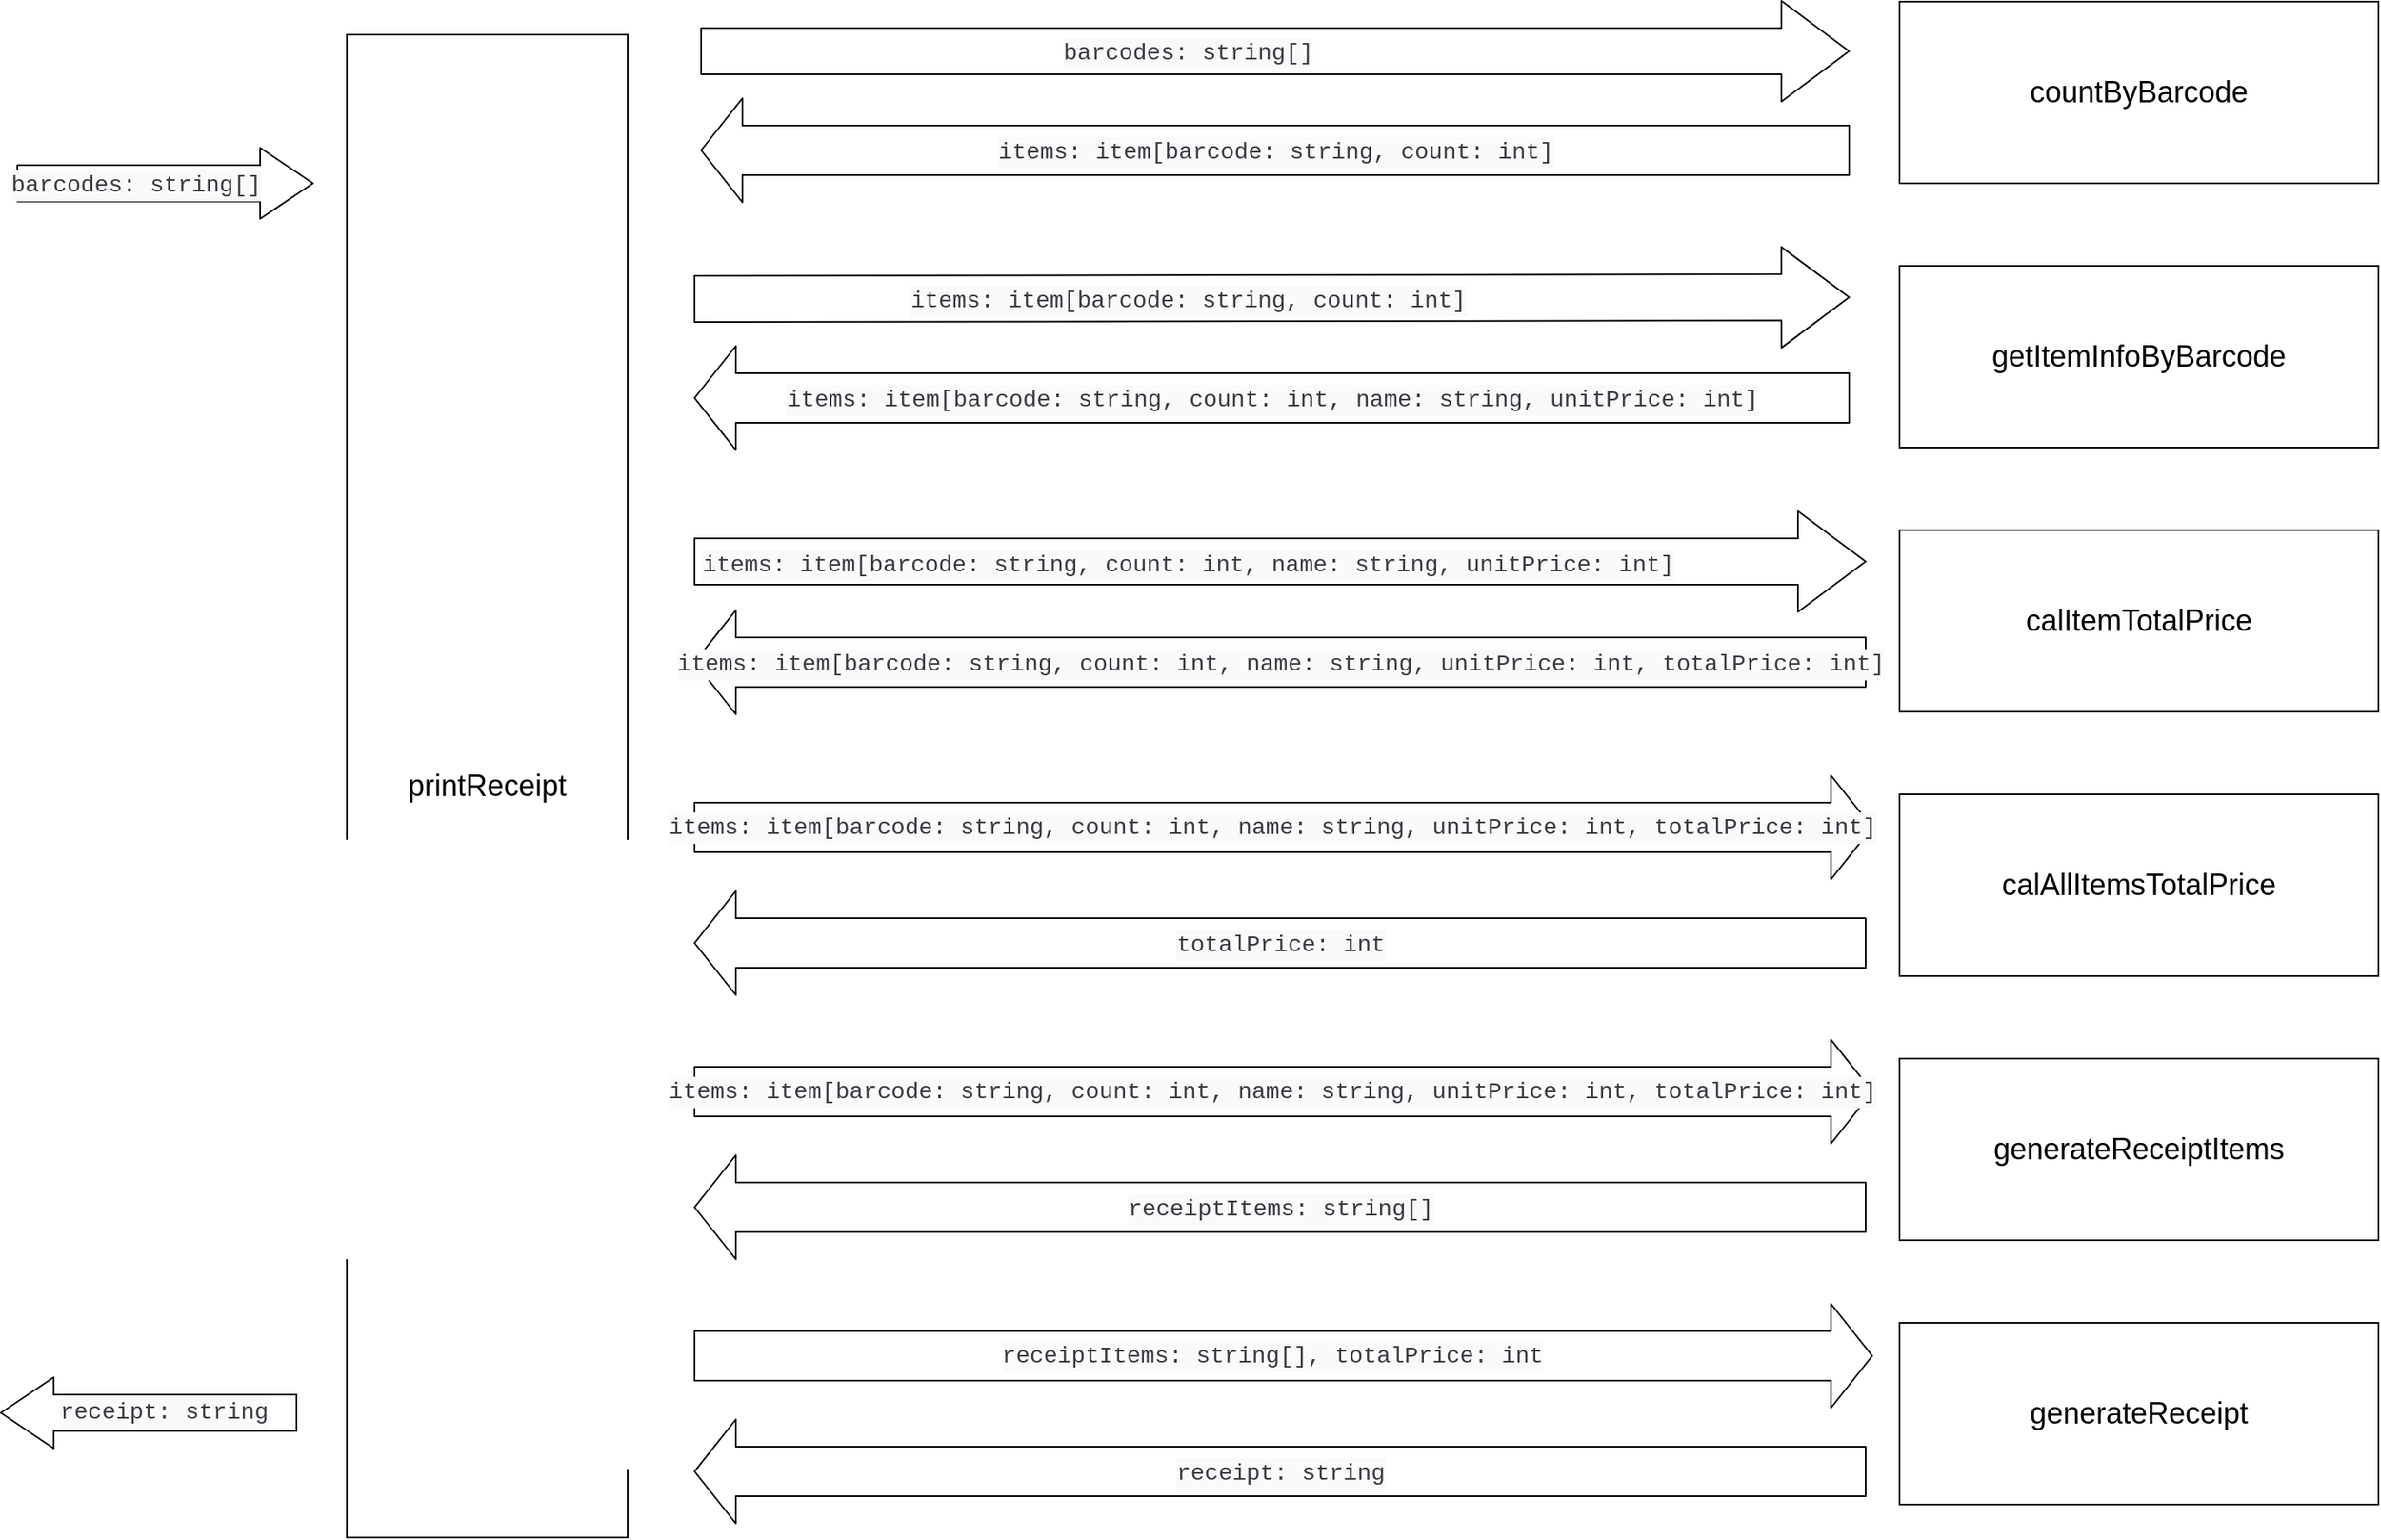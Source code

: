 <mxfile version="13.1.3">
    <diagram id="6hGFLwfOUW9BJ-s0fimq" name="Page-1">
        <mxGraphModel dx="2187" dy="715" grid="0" gridSize="10" guides="1" tooltips="1" connect="1" arrows="1" fold="1" page="1" pageScale="1" pageWidth="827" pageHeight="1169" math="0" shadow="0">
            <root>
                <mxCell id="0"/>
                <mxCell id="1" parent="0"/>
                <mxCell id="2" value="&lt;font style=&quot;font-size: 18px&quot;&gt;printReceipt&lt;/font&gt;" style="rounded=0;whiteSpace=wrap;html=1;" parent="1" vertex="1">
                    <mxGeometry x="-590" y="80" width="170" height="910" as="geometry"/>
                </mxCell>
                <mxCell id="3" value="" style="shape=flexArrow;endArrow=classic;html=1;width=22;endSize=10.33;" parent="1" edge="1">
                    <mxGeometry width="50" height="50" relative="1" as="geometry">
                        <mxPoint x="-790" y="170" as="sourcePoint"/>
                        <mxPoint x="-610" y="170" as="targetPoint"/>
                    </mxGeometry>
                </mxCell>
                <mxCell id="6" value="" style="shape=flexArrow;endArrow=classic;html=1;width=22;endSize=10.33;" parent="1" edge="1">
                    <mxGeometry width="50" height="50" relative="1" as="geometry">
                        <mxPoint x="-620" y="914.5" as="sourcePoint"/>
                        <mxPoint x="-800" y="914.5" as="targetPoint"/>
                    </mxGeometry>
                </mxCell>
                <mxCell id="8" value="&lt;font style=&quot;font-size: 18px&quot;&gt;countByBarcode&lt;/font&gt;" style="rounded=0;whiteSpace=wrap;html=1;" parent="1" vertex="1">
                    <mxGeometry x="350" y="60" width="290" height="110" as="geometry"/>
                </mxCell>
                <mxCell id="9" value="" style="shape=flexArrow;endArrow=classic;html=1;endWidth=32;endSize=13.33;width=28;" parent="1" edge="1">
                    <mxGeometry width="50" height="50" relative="1" as="geometry">
                        <mxPoint x="-376" y="90" as="sourcePoint"/>
                        <mxPoint x="320" y="90" as="targetPoint"/>
                    </mxGeometry>
                </mxCell>
                <mxCell id="13" value="" style="shape=flexArrow;endArrow=classic;html=1;endWidth=32;endSize=8;width=30;" parent="1" edge="1">
                    <mxGeometry width="50" height="50" relative="1" as="geometry">
                        <mxPoint x="320" y="150" as="sourcePoint"/>
                        <mxPoint x="-376" y="150" as="targetPoint"/>
                    </mxGeometry>
                </mxCell>
                <mxCell id="14" value="&lt;div style=&quot;color: rgb(56 , 58 , 66) ; background-color: rgb(250 , 250 , 250) ; font-family: &amp;#34;consolas&amp;#34; , &amp;#34;courier new&amp;#34; , monospace ; font-size: 14px ; line-height: 19px&quot;&gt;items:&amp;nbsp;item[barcode:&amp;nbsp;string,&amp;nbsp;count:&amp;nbsp;int]&lt;/div&gt;" style="edgeLabel;html=1;align=center;verticalAlign=middle;resizable=0;points=[];" parent="13" vertex="1" connectable="0">
                    <mxGeometry x="0.083" relative="1" as="geometry">
                        <mxPoint x="29" y="0.5" as="offset"/>
                    </mxGeometry>
                </mxCell>
                <mxCell id="16" value="&lt;font style=&quot;font-size: 18px&quot;&gt;getItemInfoByBarcode&lt;/font&gt;" style="rounded=0;whiteSpace=wrap;html=1;" parent="1" vertex="1">
                    <mxGeometry x="350" y="220" width="290" height="110" as="geometry"/>
                </mxCell>
                <mxCell id="17" value="" style="shape=flexArrow;endArrow=classic;html=1;endWidth=32;endSize=13.33;width=28;" parent="1" edge="1">
                    <mxGeometry width="50" height="50" relative="1" as="geometry">
                        <mxPoint x="-380" y="240" as="sourcePoint"/>
                        <mxPoint x="320" y="239" as="targetPoint"/>
                    </mxGeometry>
                </mxCell>
                <mxCell id="19" value="" style="shape=flexArrow;endArrow=classic;html=1;endWidth=32;endSize=8;width=30;" parent="1" edge="1">
                    <mxGeometry width="50" height="50" relative="1" as="geometry">
                        <mxPoint x="320" y="300" as="sourcePoint"/>
                        <mxPoint x="-380" y="300" as="targetPoint"/>
                    </mxGeometry>
                </mxCell>
                <mxCell id="20" value="&lt;div style=&quot;color: rgb(56 , 58 , 66) ; background-color: rgb(250 , 250 , 250) ; font-family: &amp;#34;consolas&amp;#34; , &amp;#34;courier new&amp;#34; , monospace ; font-size: 14px ; line-height: 19px&quot;&gt;&lt;div style=&quot;font-family: &amp;#34;consolas&amp;#34; , &amp;#34;courier new&amp;#34; , monospace ; line-height: 19px&quot;&gt;items:&amp;nbsp;item[barcode:&amp;nbsp;string,&amp;nbsp;count:&amp;nbsp;int,&amp;nbsp;name:&amp;nbsp;string,&amp;nbsp;unitPrice:&amp;nbsp;int]&lt;/div&gt;&lt;/div&gt;" style="edgeLabel;html=1;align=center;verticalAlign=middle;resizable=0;points=[];" parent="19" vertex="1" connectable="0">
                    <mxGeometry x="0.083" relative="1" as="geometry">
                        <mxPoint x="29" y="0.5" as="offset"/>
                    </mxGeometry>
                </mxCell>
                <mxCell id="21" value="&lt;div style=&quot;color: rgb(56 , 58 , 66) ; background-color: rgb(250 , 250 , 250) ; font-family: &amp;#34;consolas&amp;#34; , &amp;#34;courier new&amp;#34; , monospace ; font-size: 14px ; line-height: 19px&quot;&gt;items:&amp;nbsp;item[barcode:&amp;nbsp;string,&amp;nbsp;count:&amp;nbsp;int]&lt;/div&gt;" style="edgeLabel;html=1;align=center;verticalAlign=middle;resizable=0;points=[];" parent="1" vertex="1" connectable="0">
                    <mxGeometry x="-110" y="240" as="geometry">
                        <mxPoint x="29" y="0.5" as="offset"/>
                    </mxGeometry>
                </mxCell>
                <mxCell id="22" value="&lt;div style=&quot;color: rgb(56 , 58 , 66) ; background-color: rgb(250 , 250 , 250) ; font-family: &amp;#34;consolas&amp;#34; , &amp;#34;courier new&amp;#34; , monospace ; font-size: 14px ; line-height: 19px&quot;&gt;barcodes: string[]&lt;/div&gt;" style="edgeLabel;html=1;align=center;verticalAlign=middle;resizable=0;points=[];" parent="1" vertex="1" connectable="0">
                    <mxGeometry x="-110" y="90" as="geometry">
                        <mxPoint x="29" y="0.5" as="offset"/>
                    </mxGeometry>
                </mxCell>
                <mxCell id="23" value="&lt;font style=&quot;font-size: 18px&quot;&gt;calItemTotalPrice&lt;/font&gt;" style="rounded=0;whiteSpace=wrap;html=1;" parent="1" vertex="1">
                    <mxGeometry x="350" y="380" width="290" height="110" as="geometry"/>
                </mxCell>
                <mxCell id="24" value="" style="shape=flexArrow;endArrow=classic;html=1;endWidth=32;endSize=13.33;width=28;" parent="1" edge="1">
                    <mxGeometry width="50" height="50" relative="1" as="geometry">
                        <mxPoint x="-380" y="399" as="sourcePoint"/>
                        <mxPoint x="330" y="399" as="targetPoint"/>
                    </mxGeometry>
                </mxCell>
                <mxCell id="25" value="" style="shape=flexArrow;endArrow=classic;html=1;endWidth=32;endSize=8;width=30;" parent="1" edge="1">
                    <mxGeometry width="50" height="50" relative="1" as="geometry">
                        <mxPoint x="330" y="460" as="sourcePoint"/>
                        <mxPoint x="-380" y="460" as="targetPoint"/>
                    </mxGeometry>
                </mxCell>
                <mxCell id="26" value="&lt;div style=&quot;color: rgb(56 , 58 , 66) ; background-color: rgb(250 , 250 , 250) ; font-family: &amp;#34;consolas&amp;#34; , &amp;#34;courier new&amp;#34; , monospace ; font-size: 14px ; line-height: 19px&quot;&gt;&lt;div style=&quot;font-family: &amp;#34;consolas&amp;#34; , &amp;#34;courier new&amp;#34; , monospace ; line-height: 19px&quot;&gt;&lt;div style=&quot;font-family: &amp;#34;consolas&amp;#34; , &amp;#34;courier new&amp;#34; , monospace ; line-height: 19px&quot;&gt;items:&amp;nbsp;item[barcode:&amp;nbsp;string,&amp;nbsp;count:&amp;nbsp;int,&amp;nbsp;name:&amp;nbsp;string,&amp;nbsp;unitPrice:&amp;nbsp;int,&amp;nbsp;totalPrice:&amp;nbsp;int]&lt;/div&gt;&lt;/div&gt;&lt;/div&gt;" style="edgeLabel;html=1;align=center;verticalAlign=middle;resizable=0;points=[];" parent="25" vertex="1" connectable="0">
                    <mxGeometry x="0.083" relative="1" as="geometry">
                        <mxPoint x="29" y="0.5" as="offset"/>
                    </mxGeometry>
                </mxCell>
                <mxCell id="27" value="&lt;div style=&quot;color: rgb(56 , 58 , 66) ; background-color: rgb(250 , 250 , 250) ; font-family: &amp;#34;consolas&amp;#34; , &amp;#34;courier new&amp;#34; , monospace ; font-size: 14px ; line-height: 19px&quot;&gt;&lt;div style=&quot;font-family: &amp;#34;consolas&amp;#34; , &amp;#34;courier new&amp;#34; , monospace ; line-height: 19px&quot;&gt;items:&amp;nbsp;item[barcode:&amp;nbsp;string,&amp;nbsp;count:&amp;nbsp;int,&amp;nbsp;name:&amp;nbsp;string,&amp;nbsp;unitPrice:&amp;nbsp;int]&lt;/div&gt;&lt;/div&gt;" style="edgeLabel;html=1;align=center;verticalAlign=middle;resizable=0;points=[];" parent="1" vertex="1" connectable="0">
                    <mxGeometry x="-110" y="400" as="geometry">
                        <mxPoint x="29" y="0.5" as="offset"/>
                    </mxGeometry>
                </mxCell>
                <mxCell id="28" value="&lt;font style=&quot;font-size: 18px&quot;&gt;calAllItemsTotalPrice&lt;/font&gt;" style="rounded=0;whiteSpace=wrap;html=1;" parent="1" vertex="1">
                    <mxGeometry x="350" y="540" width="290" height="110" as="geometry"/>
                </mxCell>
                <mxCell id="30" value="" style="shape=flexArrow;endArrow=classic;html=1;endWidth=32;endSize=8;width=30;" parent="1" edge="1">
                    <mxGeometry width="50" height="50" relative="1" as="geometry">
                        <mxPoint x="-380" y="560" as="sourcePoint"/>
                        <mxPoint x="334" y="560" as="targetPoint"/>
                    </mxGeometry>
                </mxCell>
                <mxCell id="31" value="&lt;div style=&quot;color: rgb(56 , 58 , 66) ; background-color: rgb(250 , 250 , 250) ; font-family: &amp;#34;consolas&amp;#34; , &amp;#34;courier new&amp;#34; , monospace ; font-size: 14px ; line-height: 19px&quot;&gt;&lt;div style=&quot;font-family: &amp;#34;consolas&amp;#34; , &amp;#34;courier new&amp;#34; , monospace ; line-height: 19px&quot;&gt;&lt;div style=&quot;font-family: &amp;#34;consolas&amp;#34; , &amp;#34;courier new&amp;#34; , monospace ; line-height: 19px&quot;&gt;items:&amp;nbsp;item[barcode:&amp;nbsp;string,&amp;nbsp;count:&amp;nbsp;int,&amp;nbsp;name:&amp;nbsp;string,&amp;nbsp;unitPrice:&amp;nbsp;int,&amp;nbsp;totalPrice:&amp;nbsp;int]&lt;/div&gt;&lt;/div&gt;&lt;/div&gt;" style="edgeLabel;html=1;align=center;verticalAlign=middle;resizable=0;points=[];" parent="30" vertex="1" connectable="0">
                    <mxGeometry x="0.083" relative="1" as="geometry">
                        <mxPoint x="-37" as="offset"/>
                    </mxGeometry>
                </mxCell>
                <mxCell id="37" value="" style="shape=flexArrow;endArrow=classic;html=1;endWidth=32;endSize=8;width=30;" parent="1" edge="1">
                    <mxGeometry width="50" height="50" relative="1" as="geometry">
                        <mxPoint x="330" y="630" as="sourcePoint"/>
                        <mxPoint x="-380" y="630" as="targetPoint"/>
                    </mxGeometry>
                </mxCell>
                <mxCell id="38" value="&lt;div style=&quot;color: rgb(56 , 58 , 66) ; background-color: rgb(250 , 250 , 250) ; font-family: &amp;#34;consolas&amp;#34; , &amp;#34;courier new&amp;#34; , monospace ; font-size: 14px ; line-height: 19px&quot;&gt;&lt;div style=&quot;font-family: &amp;#34;consolas&amp;#34; , &amp;#34;courier new&amp;#34; , monospace ; line-height: 19px&quot;&gt;&lt;div style=&quot;font-family: &amp;#34;consolas&amp;#34; , &amp;#34;courier new&amp;#34; , monospace ; line-height: 19px&quot;&gt;&lt;div style=&quot;font-family: &amp;#34;consolas&amp;#34; , &amp;#34;courier new&amp;#34; , monospace ; line-height: 19px&quot;&gt;totalPrice:&amp;nbsp;int&lt;/div&gt;&lt;/div&gt;&lt;/div&gt;&lt;/div&gt;" style="edgeLabel;html=1;align=center;verticalAlign=middle;resizable=0;points=[];" parent="37" vertex="1" connectable="0">
                    <mxGeometry x="0.083" relative="1" as="geometry">
                        <mxPoint x="29" y="0.5" as="offset"/>
                    </mxGeometry>
                </mxCell>
                <mxCell id="39" value="&lt;font style=&quot;font-size: 18px&quot;&gt;generateReceiptItems&lt;/font&gt;" style="rounded=0;whiteSpace=wrap;html=1;" parent="1" vertex="1">
                    <mxGeometry x="350" y="700" width="290" height="110" as="geometry"/>
                </mxCell>
                <mxCell id="40" value="" style="shape=flexArrow;endArrow=classic;html=1;endWidth=32;endSize=8;width=30;" parent="1" edge="1">
                    <mxGeometry width="50" height="50" relative="1" as="geometry">
                        <mxPoint x="-380" y="720" as="sourcePoint"/>
                        <mxPoint x="334" y="720" as="targetPoint"/>
                    </mxGeometry>
                </mxCell>
                <mxCell id="41" value="&lt;div style=&quot;color: rgb(56 , 58 , 66) ; background-color: rgb(250 , 250 , 250) ; font-family: &amp;#34;consolas&amp;#34; , &amp;#34;courier new&amp;#34; , monospace ; font-size: 14px ; line-height: 19px&quot;&gt;&lt;div style=&quot;font-family: &amp;#34;consolas&amp;#34; , &amp;#34;courier new&amp;#34; , monospace ; line-height: 19px&quot;&gt;&lt;div style=&quot;font-family: &amp;#34;consolas&amp;#34; , &amp;#34;courier new&amp;#34; , monospace ; line-height: 19px&quot;&gt;items:&amp;nbsp;item[barcode:&amp;nbsp;string,&amp;nbsp;count:&amp;nbsp;int,&amp;nbsp;name:&amp;nbsp;string,&amp;nbsp;unitPrice:&amp;nbsp;int,&amp;nbsp;totalPrice:&amp;nbsp;int]&lt;/div&gt;&lt;/div&gt;&lt;/div&gt;" style="edgeLabel;html=1;align=center;verticalAlign=middle;resizable=0;points=[];" parent="40" vertex="1" connectable="0">
                    <mxGeometry x="0.083" relative="1" as="geometry">
                        <mxPoint x="-37" as="offset"/>
                    </mxGeometry>
                </mxCell>
                <mxCell id="42" value="" style="shape=flexArrow;endArrow=classic;html=1;endWidth=32;endSize=8;width=30;" parent="1" edge="1">
                    <mxGeometry width="50" height="50" relative="1" as="geometry">
                        <mxPoint x="330" y="790" as="sourcePoint"/>
                        <mxPoint x="-380" y="790" as="targetPoint"/>
                    </mxGeometry>
                </mxCell>
                <mxCell id="43" value="&lt;div style=&quot;color: rgb(56 , 58 , 66) ; background-color: rgb(250 , 250 , 250) ; font-family: &amp;#34;consolas&amp;#34; , &amp;#34;courier new&amp;#34; , monospace ; font-size: 14px ; line-height: 19px&quot;&gt;&lt;div style=&quot;font-family: &amp;#34;consolas&amp;#34; , &amp;#34;courier new&amp;#34; , monospace ; line-height: 19px&quot;&gt;&lt;div style=&quot;font-family: &amp;#34;consolas&amp;#34; , &amp;#34;courier new&amp;#34; , monospace ; line-height: 19px&quot;&gt;&lt;div style=&quot;font-family: &amp;#34;consolas&amp;#34; , &amp;#34;courier new&amp;#34; , monospace ; line-height: 19px&quot;&gt;&lt;div style=&quot;font-family: &amp;#34;consolas&amp;#34; , &amp;#34;courier new&amp;#34; , monospace ; line-height: 19px&quot;&gt;receiptItems:&amp;nbsp;string[]&lt;/div&gt;&lt;/div&gt;&lt;/div&gt;&lt;/div&gt;&lt;/div&gt;" style="edgeLabel;html=1;align=center;verticalAlign=middle;resizable=0;points=[];" parent="42" vertex="1" connectable="0">
                    <mxGeometry x="0.083" relative="1" as="geometry">
                        <mxPoint x="29" y="0.5" as="offset"/>
                    </mxGeometry>
                </mxCell>
                <mxCell id="45" value="&lt;font style=&quot;font-size: 18px&quot;&gt;generateReceipt&lt;/font&gt;" style="rounded=0;whiteSpace=wrap;html=1;" parent="1" vertex="1">
                    <mxGeometry x="350" y="860" width="290" height="110" as="geometry"/>
                </mxCell>
                <mxCell id="46" value="" style="shape=flexArrow;endArrow=classic;html=1;endWidth=32;endSize=8;width=30;" parent="1" edge="1">
                    <mxGeometry width="50" height="50" relative="1" as="geometry">
                        <mxPoint x="-380" y="880" as="sourcePoint"/>
                        <mxPoint x="334" y="880" as="targetPoint"/>
                    </mxGeometry>
                </mxCell>
                <mxCell id="47" value="&lt;div style=&quot;color: rgb(56 , 58 , 66) ; background-color: rgb(250 , 250 , 250) ; font-family: &amp;#34;consolas&amp;#34; , &amp;#34;courier new&amp;#34; , monospace ; font-size: 14px ; line-height: 19px&quot;&gt;&lt;div style=&quot;font-family: &amp;#34;consolas&amp;#34; , &amp;#34;courier new&amp;#34; , monospace ; line-height: 19px&quot;&gt;&lt;div style=&quot;font-family: &amp;#34;consolas&amp;#34; , &amp;#34;courier new&amp;#34; , monospace ; line-height: 19px&quot;&gt;receiptItems:&amp;nbsp;string[], totalPrice: int&lt;br&gt;&lt;/div&gt;&lt;/div&gt;&lt;/div&gt;" style="edgeLabel;html=1;align=center;verticalAlign=middle;resizable=0;points=[];" parent="46" vertex="1" connectable="0">
                    <mxGeometry x="0.083" relative="1" as="geometry">
                        <mxPoint x="-37" as="offset"/>
                    </mxGeometry>
                </mxCell>
                <mxCell id="48" value="" style="shape=flexArrow;endArrow=classic;html=1;endWidth=32;endSize=8;width=30;" parent="1" edge="1">
                    <mxGeometry width="50" height="50" relative="1" as="geometry">
                        <mxPoint x="330" y="950" as="sourcePoint"/>
                        <mxPoint x="-380" y="950" as="targetPoint"/>
                    </mxGeometry>
                </mxCell>
                <mxCell id="49" value="&lt;div style=&quot;color: rgb(56 , 58 , 66) ; background-color: rgb(250 , 250 , 250) ; font-family: &amp;#34;consolas&amp;#34; , &amp;#34;courier new&amp;#34; , monospace ; font-size: 14px ; line-height: 19px&quot;&gt;&lt;div style=&quot;font-family: &amp;#34;consolas&amp;#34; , &amp;#34;courier new&amp;#34; , monospace ; line-height: 19px&quot;&gt;&lt;div style=&quot;font-family: &amp;#34;consolas&amp;#34; , &amp;#34;courier new&amp;#34; , monospace ; line-height: 19px&quot;&gt;&lt;div style=&quot;font-family: &amp;#34;consolas&amp;#34; , &amp;#34;courier new&amp;#34; , monospace ; line-height: 19px&quot;&gt;&lt;div style=&quot;font-family: &amp;#34;consolas&amp;#34; , &amp;#34;courier new&amp;#34; , monospace ; line-height: 19px&quot;&gt;&lt;div style=&quot;font-family: &amp;#34;consolas&amp;#34; , &amp;#34;courier new&amp;#34; , monospace ; line-height: 19px&quot;&gt;receipt:&amp;nbsp;string&lt;/div&gt;&lt;/div&gt;&lt;/div&gt;&lt;/div&gt;&lt;/div&gt;&lt;/div&gt;" style="edgeLabel;html=1;align=center;verticalAlign=middle;resizable=0;points=[];" parent="48" vertex="1" connectable="0">
                    <mxGeometry x="0.083" relative="1" as="geometry">
                        <mxPoint x="29" y="0.5" as="offset"/>
                    </mxGeometry>
                </mxCell>
                <mxCell id="50" value="&lt;div style=&quot;color: rgb(56 , 58 , 66) ; background-color: rgb(250 , 250 , 250) ; font-family: &amp;#34;consolas&amp;#34; , &amp;#34;courier new&amp;#34; , monospace ; font-size: 14px ; line-height: 19px&quot;&gt;&lt;div style=&quot;font-family: &amp;#34;consolas&amp;#34; , &amp;#34;courier new&amp;#34; , monospace ; line-height: 19px&quot;&gt;&lt;div style=&quot;font-family: &amp;#34;consolas&amp;#34; , &amp;#34;courier new&amp;#34; , monospace ; line-height: 19px&quot;&gt;&lt;div style=&quot;font-family: &amp;#34;consolas&amp;#34; , &amp;#34;courier new&amp;#34; , monospace ; line-height: 19px&quot;&gt;&lt;div style=&quot;font-family: &amp;#34;consolas&amp;#34; , &amp;#34;courier new&amp;#34; , monospace ; line-height: 19px&quot;&gt;&lt;div style=&quot;font-family: &amp;#34;consolas&amp;#34; , &amp;#34;courier new&amp;#34; , monospace ; line-height: 19px&quot;&gt;receipt:&amp;nbsp;string&lt;/div&gt;&lt;/div&gt;&lt;/div&gt;&lt;/div&gt;&lt;/div&gt;&lt;/div&gt;" style="edgeLabel;html=1;align=center;verticalAlign=middle;resizable=0;points=[];" vertex="1" connectable="0" parent="1">
                    <mxGeometry x="-730" y="913" as="geometry">
                        <mxPoint x="29" y="0.5" as="offset"/>
                    </mxGeometry>
                </mxCell>
                <mxCell id="51" value="&lt;div style=&quot;color: rgb(56 , 58 , 66) ; background-color: rgb(250 , 250 , 250) ; font-family: &amp;#34;consolas&amp;#34; , &amp;#34;courier new&amp;#34; , monospace ; font-size: 14px ; line-height: 19px&quot;&gt;&lt;div style=&quot;font-family: &amp;#34;consolas&amp;#34; , &amp;#34;courier new&amp;#34; , monospace ; line-height: 19px&quot;&gt;&lt;div style=&quot;font-family: &amp;#34;consolas&amp;#34; , &amp;#34;courier new&amp;#34; , monospace ; line-height: 19px&quot;&gt;&lt;div style=&quot;font-family: &amp;#34;consolas&amp;#34; , &amp;#34;courier new&amp;#34; , monospace ; line-height: 19px&quot;&gt;&lt;div style=&quot;font-family: &amp;#34;consolas&amp;#34; , &amp;#34;courier new&amp;#34; , monospace ; line-height: 19px&quot;&gt;&lt;div style=&quot;font-family: &amp;#34;consolas&amp;#34; , &amp;#34;courier new&amp;#34; , monospace ; line-height: 19px&quot;&gt;barcodes: string[]&lt;/div&gt;&lt;/div&gt;&lt;/div&gt;&lt;/div&gt;&lt;/div&gt;&lt;/div&gt;" style="edgeLabel;html=1;align=center;verticalAlign=middle;resizable=0;points=[];" vertex="1" connectable="0" parent="1">
                    <mxGeometry x="-747" y="170" as="geometry">
                        <mxPoint x="29" y="0.5" as="offset"/>
                    </mxGeometry>
                </mxCell>
            </root>
        </mxGraphModel>
    </diagram>
</mxfile>